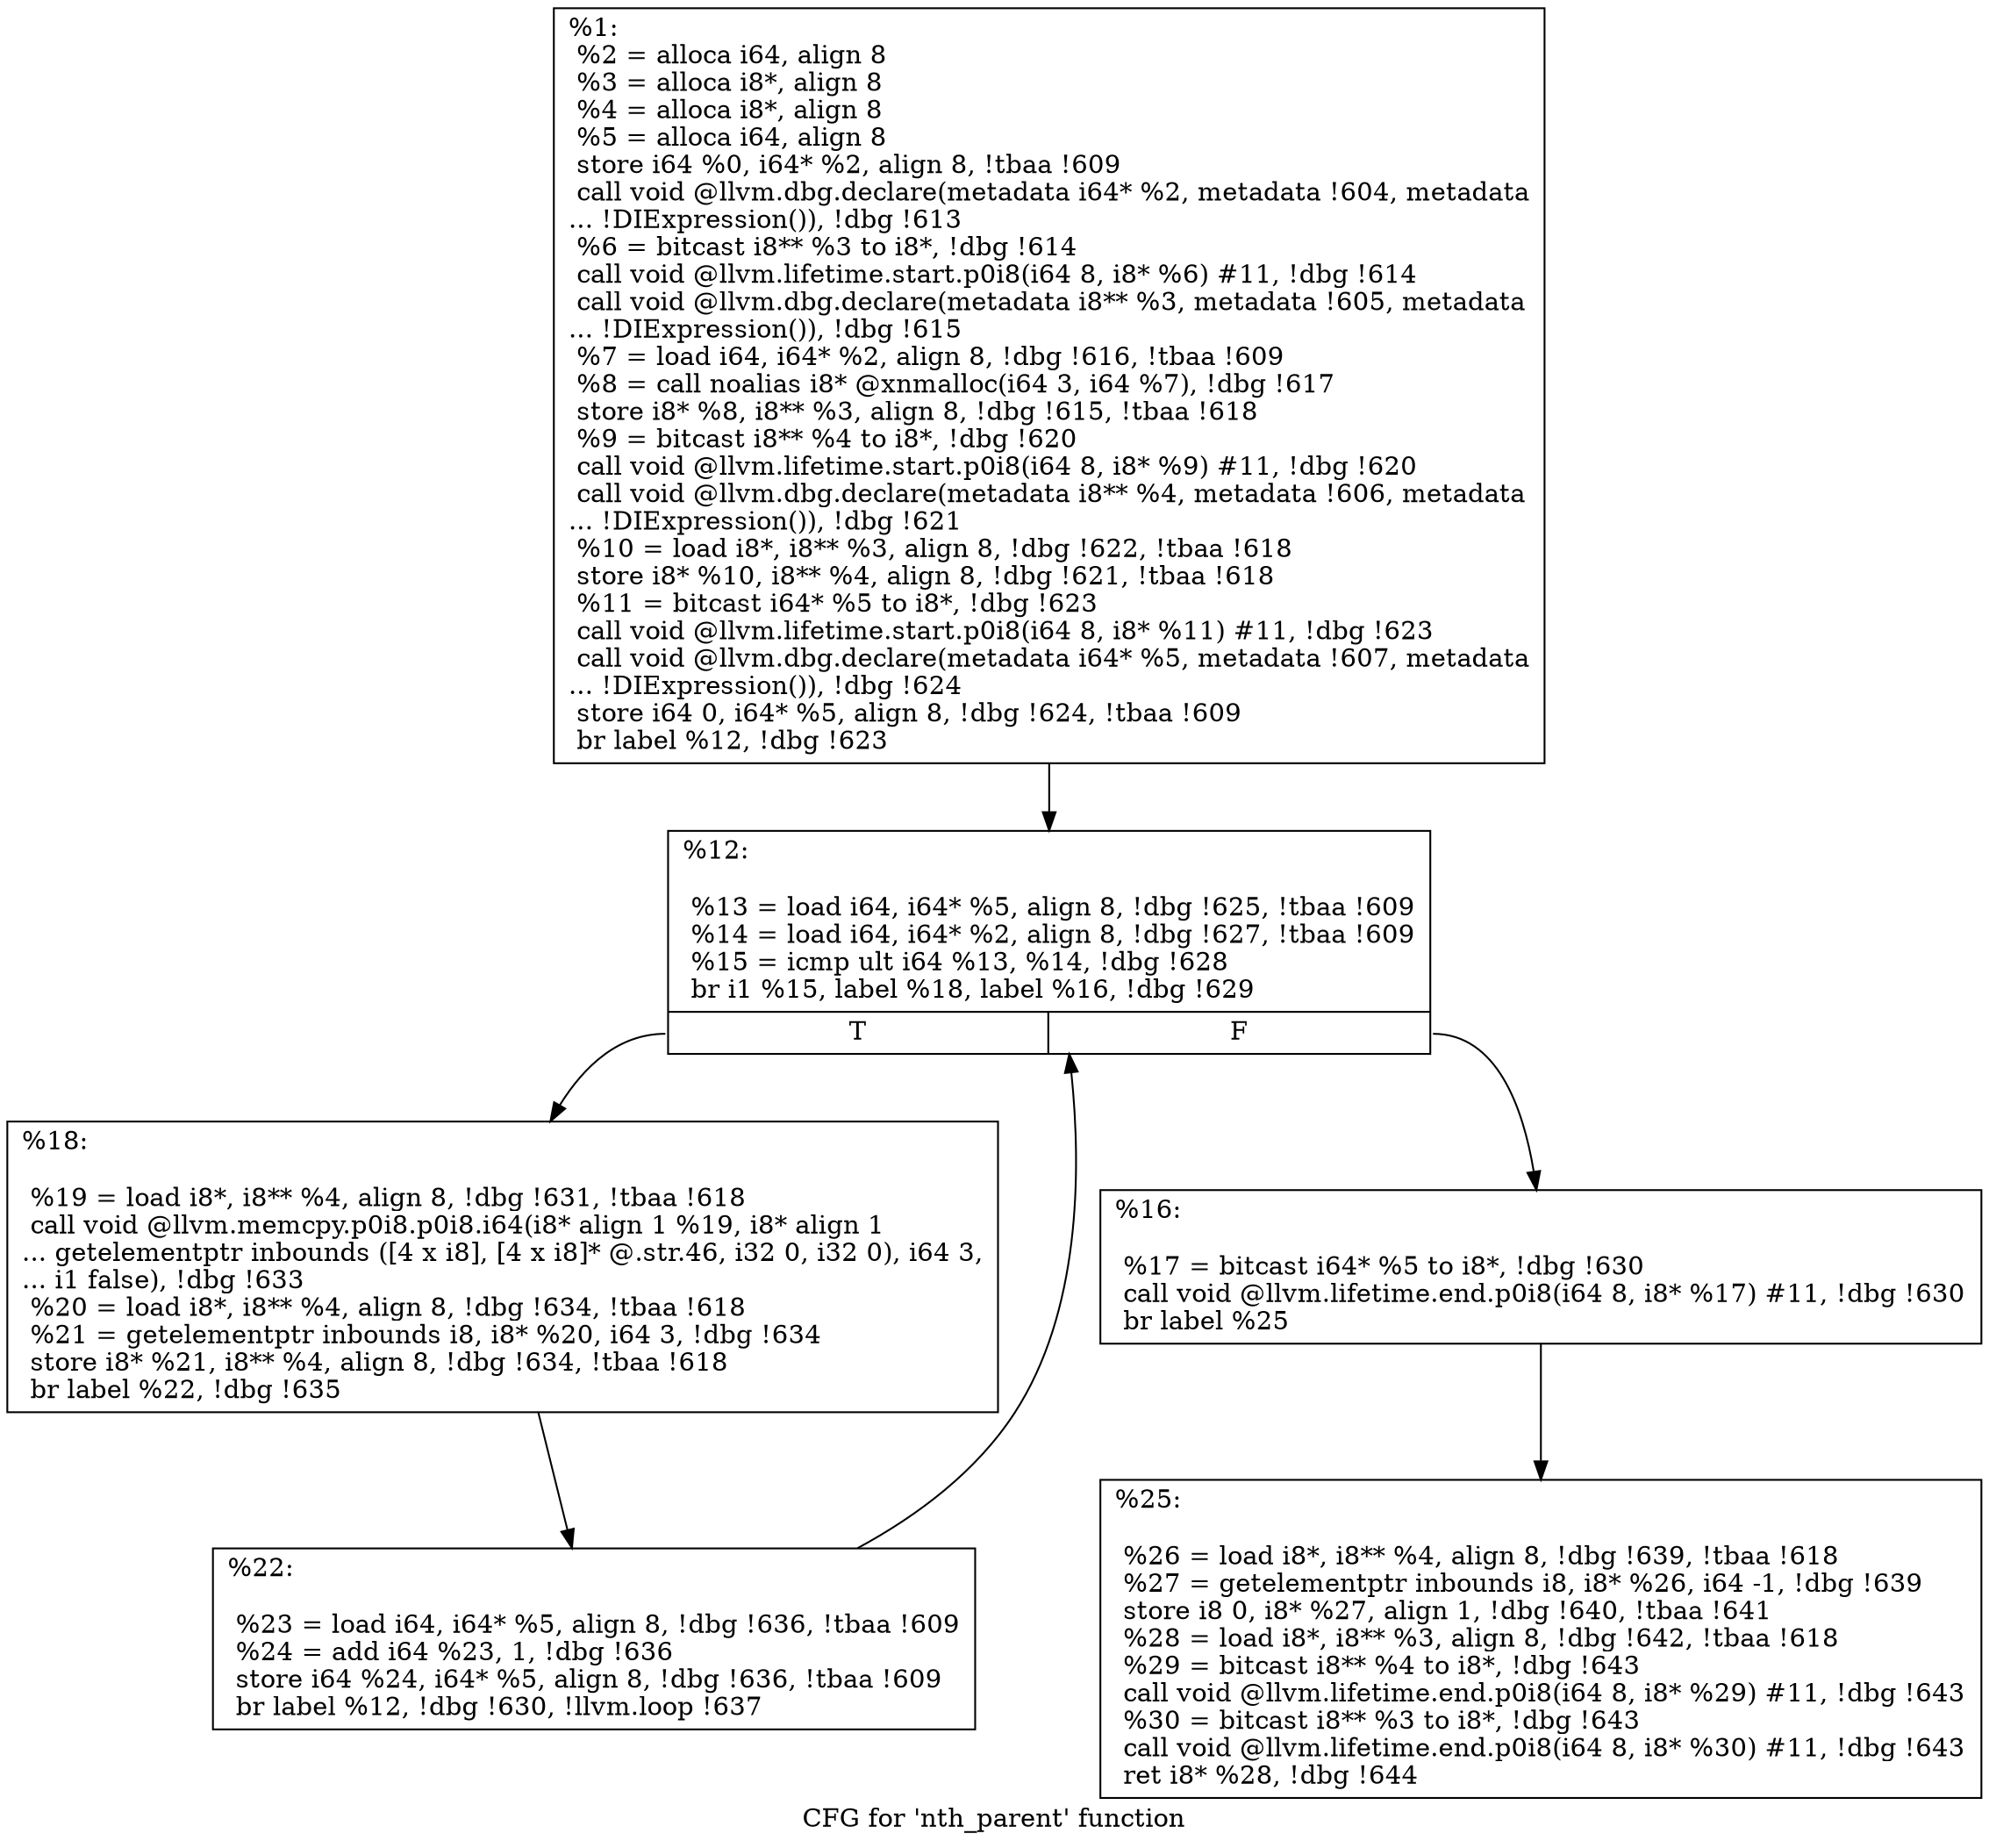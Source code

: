 digraph "CFG for 'nth_parent' function" {
	label="CFG for 'nth_parent' function";

	Node0x16a97b0 [shape=record,label="{%1:\l  %2 = alloca i64, align 8\l  %3 = alloca i8*, align 8\l  %4 = alloca i8*, align 8\l  %5 = alloca i64, align 8\l  store i64 %0, i64* %2, align 8, !tbaa !609\l  call void @llvm.dbg.declare(metadata i64* %2, metadata !604, metadata\l... !DIExpression()), !dbg !613\l  %6 = bitcast i8** %3 to i8*, !dbg !614\l  call void @llvm.lifetime.start.p0i8(i64 8, i8* %6) #11, !dbg !614\l  call void @llvm.dbg.declare(metadata i8** %3, metadata !605, metadata\l... !DIExpression()), !dbg !615\l  %7 = load i64, i64* %2, align 8, !dbg !616, !tbaa !609\l  %8 = call noalias i8* @xnmalloc(i64 3, i64 %7), !dbg !617\l  store i8* %8, i8** %3, align 8, !dbg !615, !tbaa !618\l  %9 = bitcast i8** %4 to i8*, !dbg !620\l  call void @llvm.lifetime.start.p0i8(i64 8, i8* %9) #11, !dbg !620\l  call void @llvm.dbg.declare(metadata i8** %4, metadata !606, metadata\l... !DIExpression()), !dbg !621\l  %10 = load i8*, i8** %3, align 8, !dbg !622, !tbaa !618\l  store i8* %10, i8** %4, align 8, !dbg !621, !tbaa !618\l  %11 = bitcast i64* %5 to i8*, !dbg !623\l  call void @llvm.lifetime.start.p0i8(i64 8, i8* %11) #11, !dbg !623\l  call void @llvm.dbg.declare(metadata i64* %5, metadata !607, metadata\l... !DIExpression()), !dbg !624\l  store i64 0, i64* %5, align 8, !dbg !624, !tbaa !609\l  br label %12, !dbg !623\l}"];
	Node0x16a97b0 -> Node0x16c82e0;
	Node0x16c82e0 [shape=record,label="{%12:\l\l  %13 = load i64, i64* %5, align 8, !dbg !625, !tbaa !609\l  %14 = load i64, i64* %2, align 8, !dbg !627, !tbaa !609\l  %15 = icmp ult i64 %13, %14, !dbg !628\l  br i1 %15, label %18, label %16, !dbg !629\l|{<s0>T|<s1>F}}"];
	Node0x16c82e0:s0 -> Node0x16c8380;
	Node0x16c82e0:s1 -> Node0x16c8330;
	Node0x16c8330 [shape=record,label="{%16:\l\l  %17 = bitcast i64* %5 to i8*, !dbg !630\l  call void @llvm.lifetime.end.p0i8(i64 8, i8* %17) #11, !dbg !630\l  br label %25\l}"];
	Node0x16c8330 -> Node0x16c8420;
	Node0x16c8380 [shape=record,label="{%18:\l\l  %19 = load i8*, i8** %4, align 8, !dbg !631, !tbaa !618\l  call void @llvm.memcpy.p0i8.p0i8.i64(i8* align 1 %19, i8* align 1\l... getelementptr inbounds ([4 x i8], [4 x i8]* @.str.46, i32 0, i32 0), i64 3,\l... i1 false), !dbg !633\l  %20 = load i8*, i8** %4, align 8, !dbg !634, !tbaa !618\l  %21 = getelementptr inbounds i8, i8* %20, i64 3, !dbg !634\l  store i8* %21, i8** %4, align 8, !dbg !634, !tbaa !618\l  br label %22, !dbg !635\l}"];
	Node0x16c8380 -> Node0x16c83d0;
	Node0x16c83d0 [shape=record,label="{%22:\l\l  %23 = load i64, i64* %5, align 8, !dbg !636, !tbaa !609\l  %24 = add i64 %23, 1, !dbg !636\l  store i64 %24, i64* %5, align 8, !dbg !636, !tbaa !609\l  br label %12, !dbg !630, !llvm.loop !637\l}"];
	Node0x16c83d0 -> Node0x16c82e0;
	Node0x16c8420 [shape=record,label="{%25:\l\l  %26 = load i8*, i8** %4, align 8, !dbg !639, !tbaa !618\l  %27 = getelementptr inbounds i8, i8* %26, i64 -1, !dbg !639\l  store i8 0, i8* %27, align 1, !dbg !640, !tbaa !641\l  %28 = load i8*, i8** %3, align 8, !dbg !642, !tbaa !618\l  %29 = bitcast i8** %4 to i8*, !dbg !643\l  call void @llvm.lifetime.end.p0i8(i64 8, i8* %29) #11, !dbg !643\l  %30 = bitcast i8** %3 to i8*, !dbg !643\l  call void @llvm.lifetime.end.p0i8(i64 8, i8* %30) #11, !dbg !643\l  ret i8* %28, !dbg !644\l}"];
}
